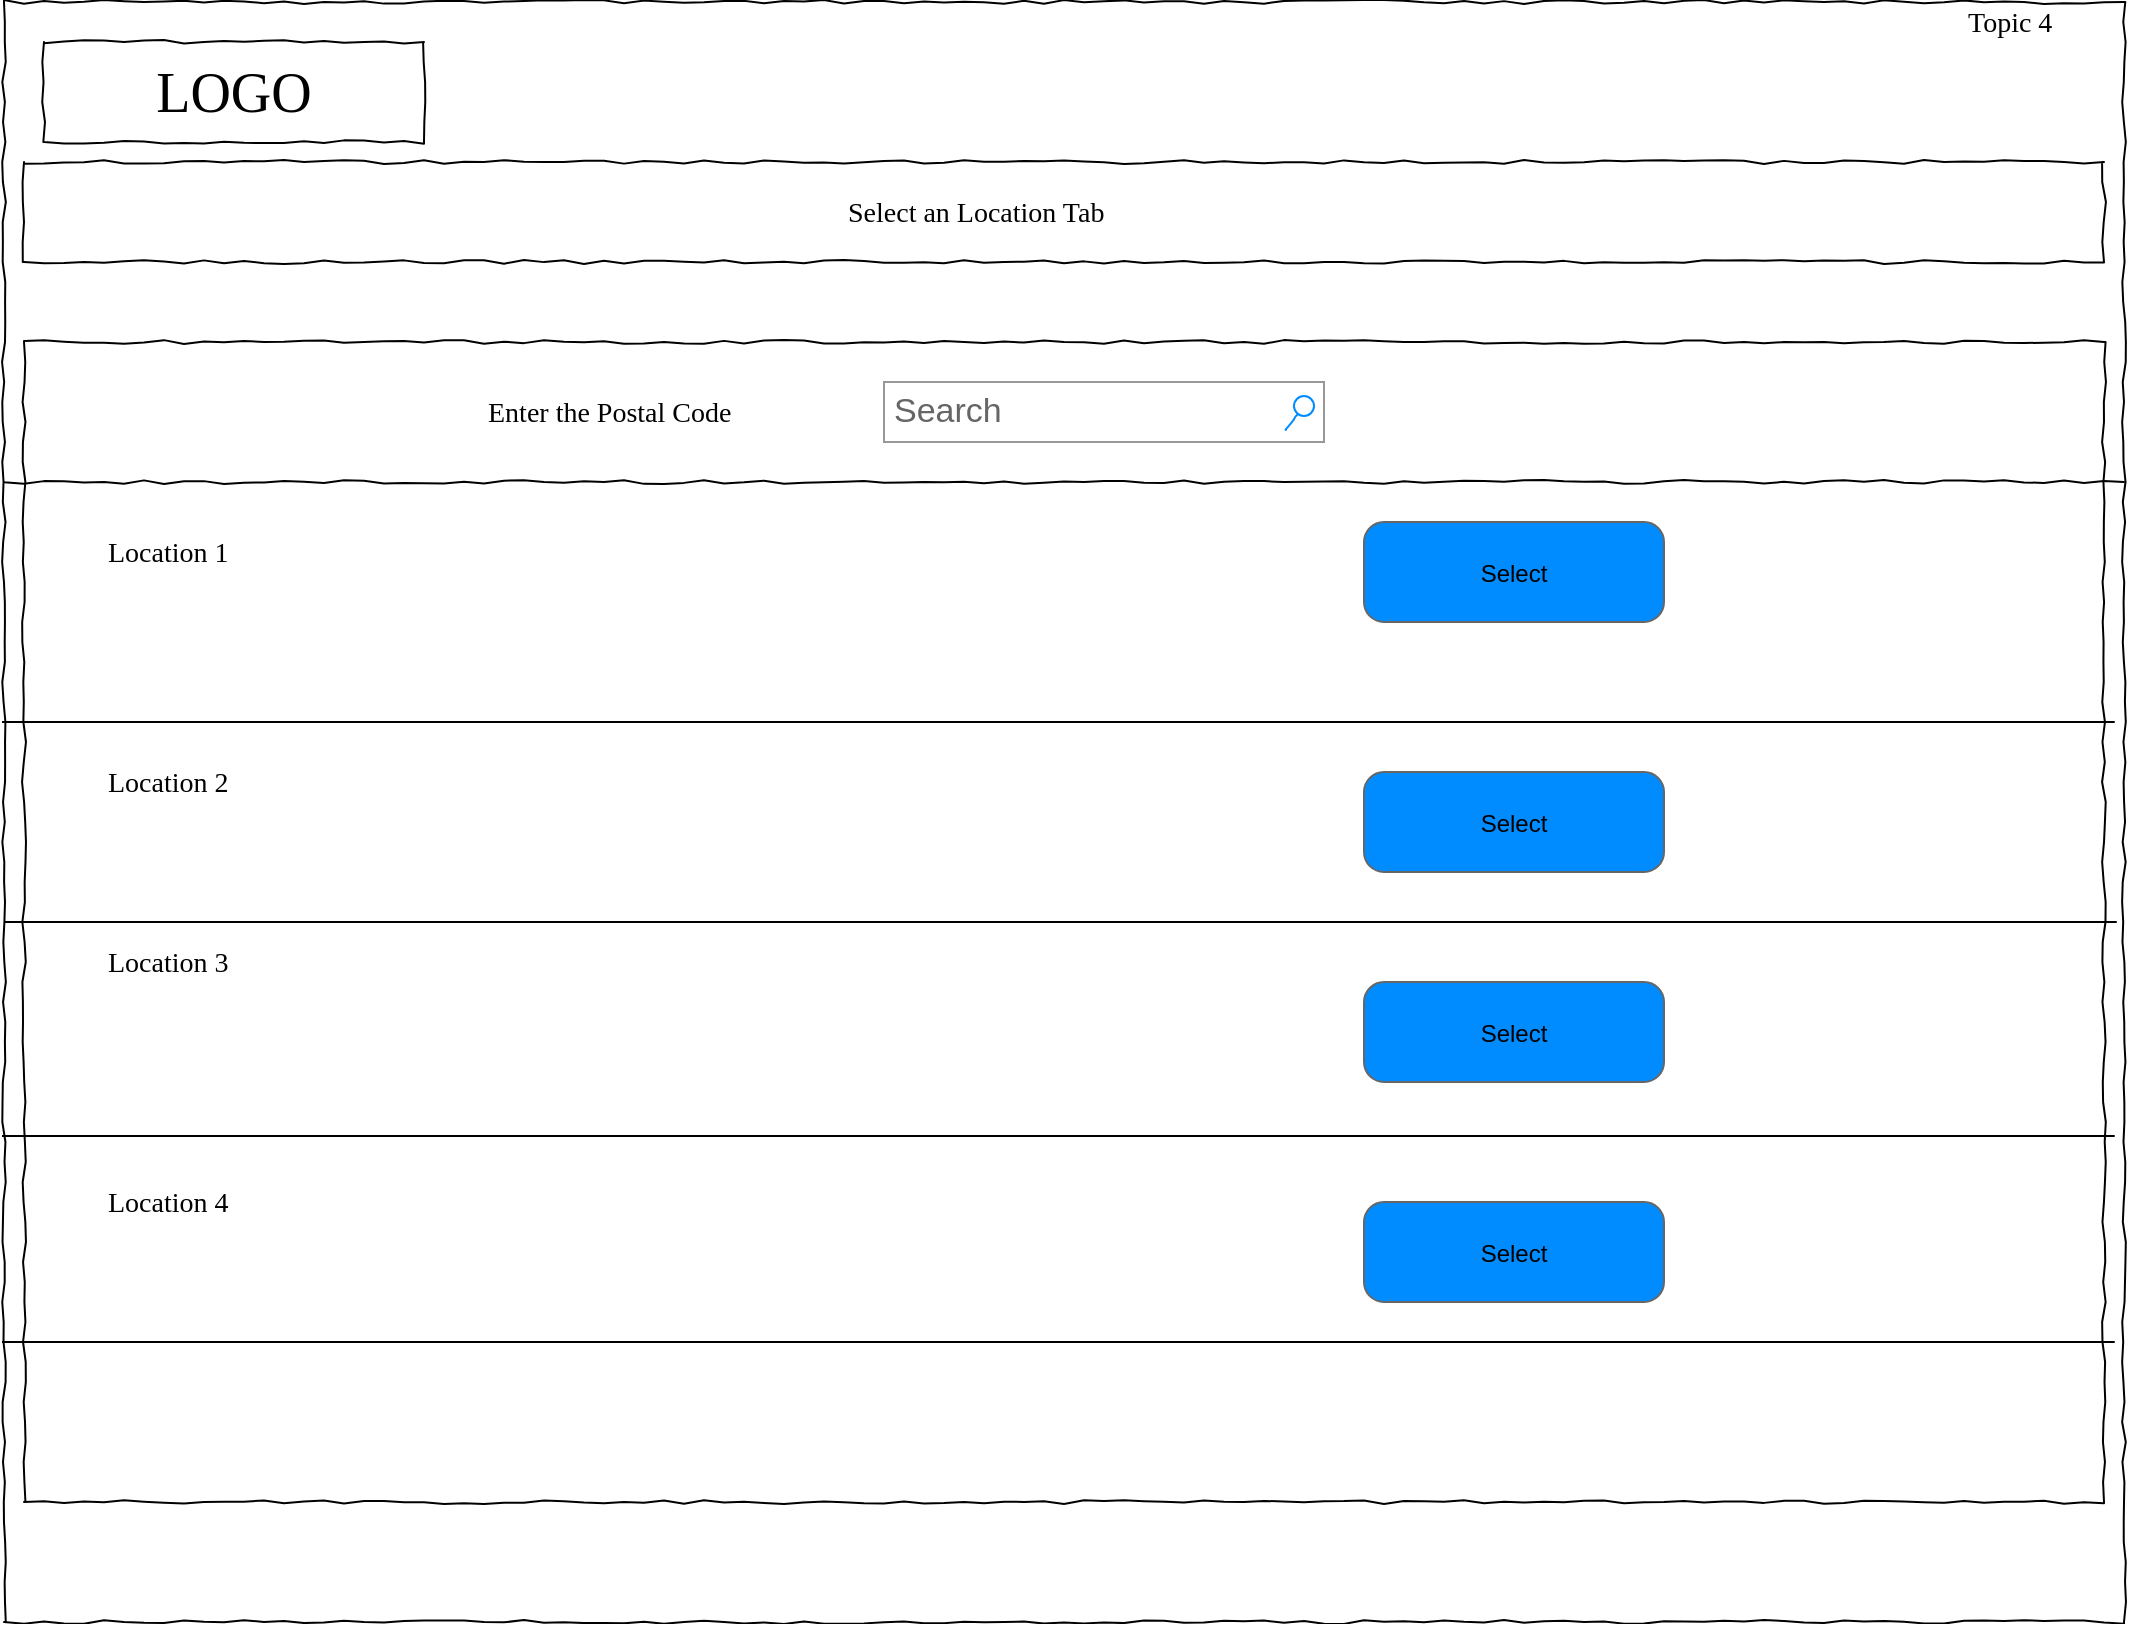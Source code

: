 <mxfile version="14.7.3" type="github">
  <diagram name="Page-1" id="03018318-947c-dd8e-b7a3-06fadd420f32">
    <mxGraphModel dx="946" dy="557" grid="1" gridSize="10" guides="1" tooltips="1" connect="1" arrows="1" fold="1" page="1" pageScale="1" pageWidth="1100" pageHeight="850" background="none" math="0" shadow="0">
      <root>
        <mxCell id="0" />
        <mxCell id="1" parent="0" />
        <mxCell id="677b7b8949515195-1" value="" style="whiteSpace=wrap;html=1;rounded=0;shadow=0;labelBackgroundColor=none;strokeColor=#000000;strokeWidth=1;fillColor=none;fontFamily=Verdana;fontSize=12;fontColor=#000000;align=center;comic=1;" parent="1" vertex="1">
          <mxGeometry x="20" y="40" width="1060" height="810" as="geometry" />
        </mxCell>
        <mxCell id="677b7b8949515195-2" value="LOGO" style="whiteSpace=wrap;html=1;rounded=0;shadow=0;labelBackgroundColor=none;strokeWidth=1;fontFamily=Verdana;fontSize=28;align=center;comic=1;" parent="1" vertex="1">
          <mxGeometry x="40" y="60" width="190" height="50" as="geometry" />
        </mxCell>
        <mxCell id="677b7b8949515195-3" value="Search" style="strokeWidth=1;shadow=0;dashed=0;align=center;html=1;shape=mxgraph.mockup.forms.searchBox;strokeColor=#999999;mainText=;strokeColor2=#008cff;fontColor=#666666;fontSize=17;align=left;spacingLeft=3;rounded=0;labelBackgroundColor=none;comic=1;" parent="1" vertex="1">
          <mxGeometry x="460" y="230" width="220" height="30" as="geometry" />
        </mxCell>
        <mxCell id="677b7b8949515195-7" value="Topic 4" style="text;html=1;points=[];align=left;verticalAlign=top;spacingTop=-4;fontSize=14;fontFamily=Verdana" parent="1" vertex="1">
          <mxGeometry x="1000" y="40" width="60" height="20" as="geometry" />
        </mxCell>
        <mxCell id="677b7b8949515195-9" value="" style="line;strokeWidth=1;html=1;rounded=0;shadow=0;labelBackgroundColor=none;fillColor=none;fontFamily=Verdana;fontSize=14;fontColor=#000000;align=center;comic=1;" parent="1" vertex="1">
          <mxGeometry x="20" y="275" width="1060" height="10" as="geometry" />
        </mxCell>
        <mxCell id="677b7b8949515195-10" value="" style="whiteSpace=wrap;html=1;rounded=0;shadow=0;labelBackgroundColor=none;strokeWidth=1;fillColor=none;fontFamily=Verdana;fontSize=12;align=center;comic=1;" parent="1" vertex="1">
          <mxGeometry x="30" y="120" width="1040" height="50" as="geometry" />
        </mxCell>
        <mxCell id="677b7b8949515195-11" value="Enter the Postal Code" style="text;html=1;points=[];align=left;verticalAlign=top;spacingTop=-4;fontSize=14;fontFamily=Verdana" parent="1" vertex="1">
          <mxGeometry x="260" y="235" width="60" height="20" as="geometry" />
        </mxCell>
        <mxCell id="677b7b8949515195-27" value="Select an Location Tab" style="text;html=1;points=[];align=left;verticalAlign=top;spacingTop=-4;fontSize=14;fontFamily=Verdana" parent="1" vertex="1">
          <mxGeometry x="440" y="135" width="170" height="20" as="geometry" />
        </mxCell>
        <mxCell id="677b7b8949515195-32" value="Location 3" style="text;html=1;points=[];align=left;verticalAlign=top;spacingTop=-4;fontSize=14;fontFamily=Verdana" parent="1" vertex="1">
          <mxGeometry x="70" y="510" width="170" height="20" as="geometry" />
        </mxCell>
        <mxCell id="677b7b8949515195-35" value="Location 4" style="text;html=1;points=[];align=left;verticalAlign=top;spacingTop=-4;fontSize=14;fontFamily=Verdana" parent="1" vertex="1">
          <mxGeometry x="70" y="630" width="170" height="20" as="geometry" />
        </mxCell>
        <mxCell id="677b7b8949515195-39" value="Location 1&amp;nbsp;" style="text;html=1;points=[];align=left;verticalAlign=top;spacingTop=-4;fontSize=14;fontFamily=Verdana" parent="1" vertex="1">
          <mxGeometry x="70" y="305" width="170" height="65" as="geometry" />
        </mxCell>
        <mxCell id="677b7b8949515195-40" value="Location 2" style="text;html=1;points=[];align=left;verticalAlign=top;spacingTop=-4;fontSize=14;fontFamily=Verdana" parent="1" vertex="1">
          <mxGeometry x="70" y="420" width="170" height="50" as="geometry" />
        </mxCell>
        <mxCell id="MpuQ81uFAPQqHrBwI1l5-3" value="" style="endArrow=none;html=1;" parent="1" edge="1">
          <mxGeometry width="50" height="50" relative="1" as="geometry">
            <mxPoint x="19" y="400" as="sourcePoint" />
            <mxPoint x="430" y="400" as="targetPoint" />
            <Array as="points">
              <mxPoint x="430" y="400" />
              <mxPoint x="1080" y="400" />
            </Array>
          </mxGeometry>
        </mxCell>
        <mxCell id="MpuQ81uFAPQqHrBwI1l5-4" value="" style="endArrow=none;html=1;" parent="1" edge="1">
          <mxGeometry width="50" height="50" relative="1" as="geometry">
            <mxPoint x="20" y="500" as="sourcePoint" />
            <mxPoint x="431" y="500" as="targetPoint" />
            <Array as="points">
              <mxPoint x="431" y="500" />
              <mxPoint x="1081" y="500" />
            </Array>
          </mxGeometry>
        </mxCell>
        <mxCell id="MpuQ81uFAPQqHrBwI1l5-5" value="" style="endArrow=none;html=1;" parent="1" edge="1">
          <mxGeometry width="50" height="50" relative="1" as="geometry">
            <mxPoint x="19" y="607" as="sourcePoint" />
            <mxPoint x="430" y="607" as="targetPoint" />
            <Array as="points">
              <mxPoint x="430" y="607" />
              <mxPoint x="1080" y="607" />
            </Array>
          </mxGeometry>
        </mxCell>
        <mxCell id="MpuQ81uFAPQqHrBwI1l5-7" value="" style="endArrow=none;html=1;" parent="1" edge="1">
          <mxGeometry width="50" height="50" relative="1" as="geometry">
            <mxPoint x="19" y="710" as="sourcePoint" />
            <mxPoint x="430" y="710" as="targetPoint" />
            <Array as="points">
              <mxPoint x="430" y="710" />
              <mxPoint x="1080" y="710" />
            </Array>
          </mxGeometry>
        </mxCell>
        <mxCell id="MpuQ81uFAPQqHrBwI1l5-8" value="" style="whiteSpace=wrap;html=1;rounded=0;shadow=0;labelBackgroundColor=none;strokeWidth=1;fillColor=none;fontFamily=Verdana;fontSize=12;align=center;comic=1;" parent="1" vertex="1">
          <mxGeometry x="30" y="210" width="1040" height="580" as="geometry" />
        </mxCell>
        <mxCell id="W58t7wLKOuIPBVPJqAUF-1" value="&lt;span style=&quot;color: rgb(0 , 0 , 0) ; font-size: 12px ; font-weight: 400&quot;&gt;Select&lt;/span&gt;" style="strokeWidth=1;shadow=0;dashed=0;align=center;html=1;shape=mxgraph.mockup.buttons.button;strokeColor=#666666;fontColor=#ffffff;mainText=;buttonStyle=round;fontSize=17;fontStyle=1;fillColor=#008cff;whiteSpace=wrap;" vertex="1" parent="1">
          <mxGeometry x="700" y="300" width="150" height="50" as="geometry" />
        </mxCell>
        <mxCell id="W58t7wLKOuIPBVPJqAUF-8" value="&lt;span style=&quot;color: rgb(0 , 0 , 0) ; font-size: 12px ; font-weight: 400&quot;&gt;Select&lt;/span&gt;" style="strokeWidth=1;shadow=0;dashed=0;align=center;html=1;shape=mxgraph.mockup.buttons.button;strokeColor=#666666;fontColor=#ffffff;mainText=;buttonStyle=round;fontSize=17;fontStyle=1;fillColor=#008cff;whiteSpace=wrap;" vertex="1" parent="1">
          <mxGeometry x="700" y="425" width="150" height="50" as="geometry" />
        </mxCell>
        <mxCell id="W58t7wLKOuIPBVPJqAUF-9" value="&lt;span style=&quot;color: rgb(0 , 0 , 0) ; font-size: 12px ; font-weight: 400&quot;&gt;Select&lt;/span&gt;" style="strokeWidth=1;shadow=0;dashed=0;align=center;html=1;shape=mxgraph.mockup.buttons.button;strokeColor=#666666;fontColor=#ffffff;mainText=;buttonStyle=round;fontSize=17;fontStyle=1;fillColor=#008cff;whiteSpace=wrap;" vertex="1" parent="1">
          <mxGeometry x="700" y="530" width="150" height="50" as="geometry" />
        </mxCell>
        <mxCell id="W58t7wLKOuIPBVPJqAUF-10" value="&lt;span style=&quot;color: rgb(0 , 0 , 0) ; font-size: 12px ; font-weight: 400&quot;&gt;Select&lt;/span&gt;" style="strokeWidth=1;shadow=0;dashed=0;align=center;html=1;shape=mxgraph.mockup.buttons.button;strokeColor=#666666;fontColor=#ffffff;mainText=;buttonStyle=round;fontSize=17;fontStyle=1;fillColor=#008cff;whiteSpace=wrap;" vertex="1" parent="1">
          <mxGeometry x="700" y="640" width="150" height="50" as="geometry" />
        </mxCell>
      </root>
    </mxGraphModel>
  </diagram>
</mxfile>
